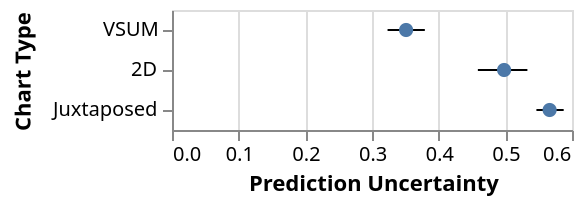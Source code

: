 {
  "$schema": "https://vega.github.io/schema/vega-lite/v2.json",
  "data": {
    "values": [
      {
        "type": "2D",
        "mean": 0.4981437631776633,
        "ci1": 0.4587951384628502,
        "ci2": 0.533091520543984
      },
      {
        "type": "VSUM",
        "mean": 0.3511386949229416,
        "ci1": 0.32334009440417133,
        "ci2": 0.37924394704879116
      },
      {
        "type": "Juxtaposed",
        "mean": 0.5664327125485888,
        "ci1": 0.5466246045508965,
        "ci2": 0.587508912607127
      }
    ]
  },
  "layer": [
    {
      "mark": "rule",
      "encoding": {
        "y": {
          "field": "type",
          "type": "ordinal",
          "axis": {
            "title": "Chart Type",
            "titlePadding": 10
          },
          "scale": {"domain": ["VSUM","2D","Juxtaposed"]}
        },
        "x": {
          "field": "ci1",
          "type": "quantitative",
          "title": "Prediction Uncertainty",
          "axis": {
            "format": ".1f"
          },
          "scale": {
            "zero": true
          }
        },
        "x2": {"field": "ci2","type": "quantitative"}
      }
    },
    {
      "mark": "circle",
      "encoding": {
        "y": {
          "field": "type",
          "type": "ordinal",
          "scale": {"domain": ["Juxtaposed","2D","VSUM"]}
        },
        "x": {"field": "mean","type": "quantitative"},
        "opacity": {"value": 1},
        "size": {"value": 50}
      }
    }
  ]
}